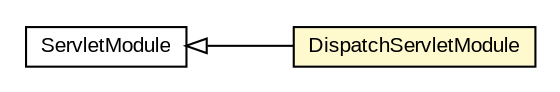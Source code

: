 #!/usr/local/bin/dot
#
# Class diagram 
# Generated by UMLGraph version R5_6-24-gf6e263 (http://www.umlgraph.org/)
#

digraph G {
	edge [fontname="arial",fontsize=10,labelfontname="arial",labelfontsize=10];
	node [fontname="arial",fontsize=10,shape=plaintext];
	nodesep=0.25;
	ranksep=0.5;
	rankdir=LR;
	// com.gwtplatform.carstore.server.guice.DispatchServletModule
	c236959 [label=<<table title="com.gwtplatform.carstore.server.guice.DispatchServletModule" border="0" cellborder="1" cellspacing="0" cellpadding="2" port="p" bgcolor="lemonChiffon" href="./DispatchServletModule.html">
		<tr><td><table border="0" cellspacing="0" cellpadding="1">
<tr><td align="center" balign="center"> DispatchServletModule </td></tr>
		</table></td></tr>
		</table>>, URL="./DispatchServletModule.html", fontname="arial", fontcolor="black", fontsize=10.0];
	//com.gwtplatform.carstore.server.guice.DispatchServletModule extends com.google.inject.servlet.ServletModule
	c236983:p -> c236959:p [dir=back,arrowtail=empty];
	// com.google.inject.servlet.ServletModule
	c236983 [label=<<table title="com.google.inject.servlet.ServletModule" border="0" cellborder="1" cellspacing="0" cellpadding="2" port="p" href="http://google-guice.googlecode.com/svn/trunk/javadoc/com/google/inject/servlet/ServletModule.html">
		<tr><td><table border="0" cellspacing="0" cellpadding="1">
<tr><td align="center" balign="center"> ServletModule </td></tr>
		</table></td></tr>
		</table>>, URL="http://google-guice.googlecode.com/svn/trunk/javadoc/com/google/inject/servlet/ServletModule.html", fontname="arial", fontcolor="black", fontsize=10.0];
}

